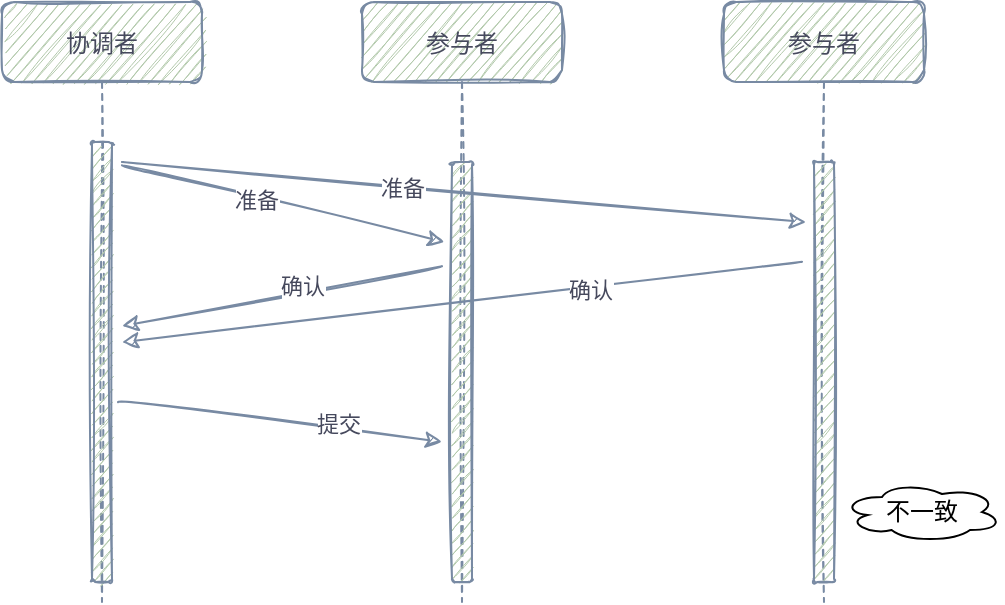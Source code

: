 <mxfile version="17.2.4" type="device"><diagram id="kgpKYQtTHZ0yAKxKKP6v" name="Page-1"><mxGraphModel dx="1038" dy="641" grid="1" gridSize="10" guides="1" tooltips="1" connect="1" arrows="1" fold="1" page="1" pageScale="1" pageWidth="850" pageHeight="1100" math="0" shadow="0"><root><mxCell id="0"/><mxCell id="1" parent="0"/><mxCell id="3nuBFxr9cyL0pnOWT2aG-1" value="协调者" style="shape=umlLifeline;perimeter=lifelinePerimeter;container=1;collapsible=0;recursiveResize=0;rounded=1;shadow=0;strokeWidth=1;fillColor=#B2C9AB;strokeColor=#788AA3;fontColor=#46495D;sketch=1;" parent="1" vertex="1"><mxGeometry x="120" y="80" width="100" height="300" as="geometry"/></mxCell><mxCell id="3nuBFxr9cyL0pnOWT2aG-2" value="" style="points=[];perimeter=orthogonalPerimeter;rounded=1;shadow=0;strokeWidth=1;fillColor=#B2C9AB;strokeColor=#788AA3;fontColor=#46495D;sketch=1;" parent="3nuBFxr9cyL0pnOWT2aG-1" vertex="1"><mxGeometry x="45" y="70" width="10" height="220" as="geometry"/></mxCell><mxCell id="Tn1mee1oWW8ozB2Bvxcz-1" value="" style="shape=image;html=1;verticalAlign=top;verticalLabelPosition=bottom;labelBackgroundColor=#ffffff;imageAspect=0;aspect=fixed;image=https://cdn2.iconfinder.com/data/icons/kids/128x128/apps/agt_action_fail.png;rounded=1;sketch=0;fontColor=#46495D;strokeColor=#788AA3;fillColor=#B2C9AB;" vertex="1" parent="3nuBFxr9cyL0pnOWT2aG-1"><mxGeometry x="25" y="220" width="30" height="30" as="geometry"/></mxCell><mxCell id="3nuBFxr9cyL0pnOWT2aG-5" value="参与者" style="shape=umlLifeline;perimeter=lifelinePerimeter;container=1;collapsible=0;recursiveResize=0;rounded=1;shadow=0;strokeWidth=1;fillColor=#B2C9AB;strokeColor=#788AA3;fontColor=#46495D;sketch=1;" parent="1" vertex="1"><mxGeometry x="300" y="80" width="100" height="300" as="geometry"/></mxCell><mxCell id="3nuBFxr9cyL0pnOWT2aG-6" value="" style="points=[];perimeter=orthogonalPerimeter;rounded=1;shadow=0;strokeWidth=1;fillColor=#B2C9AB;strokeColor=#788AA3;fontColor=#46495D;sketch=1;" parent="3nuBFxr9cyL0pnOWT2aG-5" vertex="1"><mxGeometry x="45" y="80" width="10" height="210" as="geometry"/></mxCell><mxCell id="HqX8ZsSEh7TVN0DgCFI_-1" value="参与者" style="shape=umlLifeline;perimeter=lifelinePerimeter;container=1;collapsible=0;recursiveResize=0;rounded=1;shadow=0;strokeWidth=1;fillColor=#B2C9AB;strokeColor=#788AA3;fontColor=#46495D;sketch=1;" parent="1" vertex="1"><mxGeometry x="481" y="80" width="100" height="300" as="geometry"/></mxCell><mxCell id="HqX8ZsSEh7TVN0DgCFI_-2" value="" style="points=[];perimeter=orthogonalPerimeter;rounded=1;shadow=0;strokeWidth=1;fillColor=#B2C9AB;strokeColor=#788AA3;fontColor=#46495D;sketch=1;" parent="HqX8ZsSEh7TVN0DgCFI_-1" vertex="1"><mxGeometry x="45" y="80" width="10" height="210" as="geometry"/></mxCell><mxCell id="HqX8ZsSEh7TVN0DgCFI_-3" value="" style="endArrow=classic;html=1;rounded=1;exitX=1.5;exitY=0.053;exitDx=0;exitDy=0;exitPerimeter=0;entryX=0.412;entryY=0.4;entryDx=0;entryDy=0;entryPerimeter=0;strokeColor=#788AA3;fontColor=#46495D;sketch=1;curved=1;" parent="1" source="3nuBFxr9cyL0pnOWT2aG-2" target="3nuBFxr9cyL0pnOWT2aG-5" edge="1"><mxGeometry width="50" height="50" relative="1" as="geometry"><mxPoint x="400" y="300" as="sourcePoint"/><mxPoint x="450" y="250" as="targetPoint"/></mxGeometry></mxCell><mxCell id="HqX8ZsSEh7TVN0DgCFI_-8" value="准备" style="edgeLabel;html=1;align=center;verticalAlign=middle;resizable=0;points=[];fontColor=#46495D;sketch=1;rounded=1;" parent="HqX8ZsSEh7TVN0DgCFI_-3" vertex="1" connectable="0"><mxGeometry x="-0.168" y="-1" relative="1" as="geometry"><mxPoint as="offset"/></mxGeometry></mxCell><mxCell id="HqX8ZsSEh7TVN0DgCFI_-4" value="" style="endArrow=classic;html=1;rounded=1;exitX=1.5;exitY=0.053;exitDx=0;exitDy=0;exitPerimeter=0;entryX=0.41;entryY=0.367;entryDx=0;entryDy=0;entryPerimeter=0;strokeColor=#788AA3;fontColor=#46495D;sketch=1;curved=1;" parent="1" target="HqX8ZsSEh7TVN0DgCFI_-1" edge="1"><mxGeometry width="50" height="50" relative="1" as="geometry"><mxPoint x="180" y="160.0" as="sourcePoint"/><mxPoint x="341.2" y="191.77" as="targetPoint"/></mxGeometry></mxCell><mxCell id="HqX8ZsSEh7TVN0DgCFI_-7" value="准备" style="edgeLabel;html=1;align=center;verticalAlign=middle;resizable=0;points=[];fontColor=#46495D;sketch=1;rounded=1;" parent="HqX8ZsSEh7TVN0DgCFI_-4" vertex="1" connectable="0"><mxGeometry x="-0.275" y="-2" relative="1" as="geometry"><mxPoint x="16" as="offset"/></mxGeometry></mxCell><mxCell id="HqX8ZsSEh7TVN0DgCFI_-5" value="" style="endArrow=classic;html=1;rounded=1;exitX=0.4;exitY=0.467;exitDx=0;exitDy=0;exitPerimeter=0;strokeColor=#788AA3;fontColor=#46495D;sketch=1;curved=1;" parent="1" edge="1"><mxGeometry width="50" height="50" relative="1" as="geometry"><mxPoint x="340" y="212.1" as="sourcePoint"/><mxPoint x="180" y="242" as="targetPoint"/></mxGeometry></mxCell><mxCell id="HqX8ZsSEh7TVN0DgCFI_-9" value="确认" style="edgeLabel;html=1;align=center;verticalAlign=middle;resizable=0;points=[];fontColor=#46495D;sketch=1;rounded=1;" parent="HqX8ZsSEh7TVN0DgCFI_-5" vertex="1" connectable="0"><mxGeometry x="-0.128" y="-3" relative="1" as="geometry"><mxPoint as="offset"/></mxGeometry></mxCell><mxCell id="HqX8ZsSEh7TVN0DgCFI_-6" value="" style="endArrow=classic;html=1;rounded=1;exitX=0.39;exitY=0.433;exitDx=0;exitDy=0;exitPerimeter=0;entryX=0.6;entryY=0.567;entryDx=0;entryDy=0;entryPerimeter=0;strokeColor=#788AA3;fontColor=#46495D;sketch=1;curved=1;" parent="1" source="HqX8ZsSEh7TVN0DgCFI_-1" target="3nuBFxr9cyL0pnOWT2aG-1" edge="1"><mxGeometry width="50" height="50" relative="1" as="geometry"><mxPoint x="350" y="222.1" as="sourcePoint"/><mxPoint x="190" y="252" as="targetPoint"/></mxGeometry></mxCell><mxCell id="HqX8ZsSEh7TVN0DgCFI_-10" value="确认" style="edgeLabel;html=1;align=center;verticalAlign=middle;resizable=0;points=[];fontColor=#46495D;sketch=1;rounded=1;" parent="HqX8ZsSEh7TVN0DgCFI_-6" vertex="1" connectable="0"><mxGeometry x="-0.374" y="1" relative="1" as="geometry"><mxPoint as="offset"/></mxGeometry></mxCell><mxCell id="HqX8ZsSEh7TVN0DgCFI_-11" value="" style="endArrow=classic;html=1;rounded=1;exitX=0.58;exitY=0.667;exitDx=0;exitDy=0;exitPerimeter=0;strokeColor=#788AA3;fontColor=#46495D;sketch=1;curved=1;entryX=0.4;entryY=0.733;entryDx=0;entryDy=0;entryPerimeter=0;" parent="1" source="3nuBFxr9cyL0pnOWT2aG-1" target="3nuBFxr9cyL0pnOWT2aG-5" edge="1"><mxGeometry width="50" height="50" relative="1" as="geometry"><mxPoint x="400" y="300" as="sourcePoint"/><mxPoint x="330" y="300" as="targetPoint"/></mxGeometry></mxCell><mxCell id="HqX8ZsSEh7TVN0DgCFI_-13" value="提交" style="edgeLabel;html=1;align=center;verticalAlign=middle;resizable=0;points=[];fontColor=#46495D;sketch=1;rounded=1;" parent="HqX8ZsSEh7TVN0DgCFI_-11" vertex="1" connectable="0"><mxGeometry x="0.347" y="3" relative="1" as="geometry"><mxPoint as="offset"/></mxGeometry></mxCell><mxCell id="Tn1mee1oWW8ozB2Bvxcz-2" value="不一致" style="ellipse;shape=cloud;whiteSpace=wrap;html=1;" vertex="1" parent="1"><mxGeometry x="540" y="320" width="80" height="30" as="geometry"/></mxCell></root></mxGraphModel></diagram></mxfile>